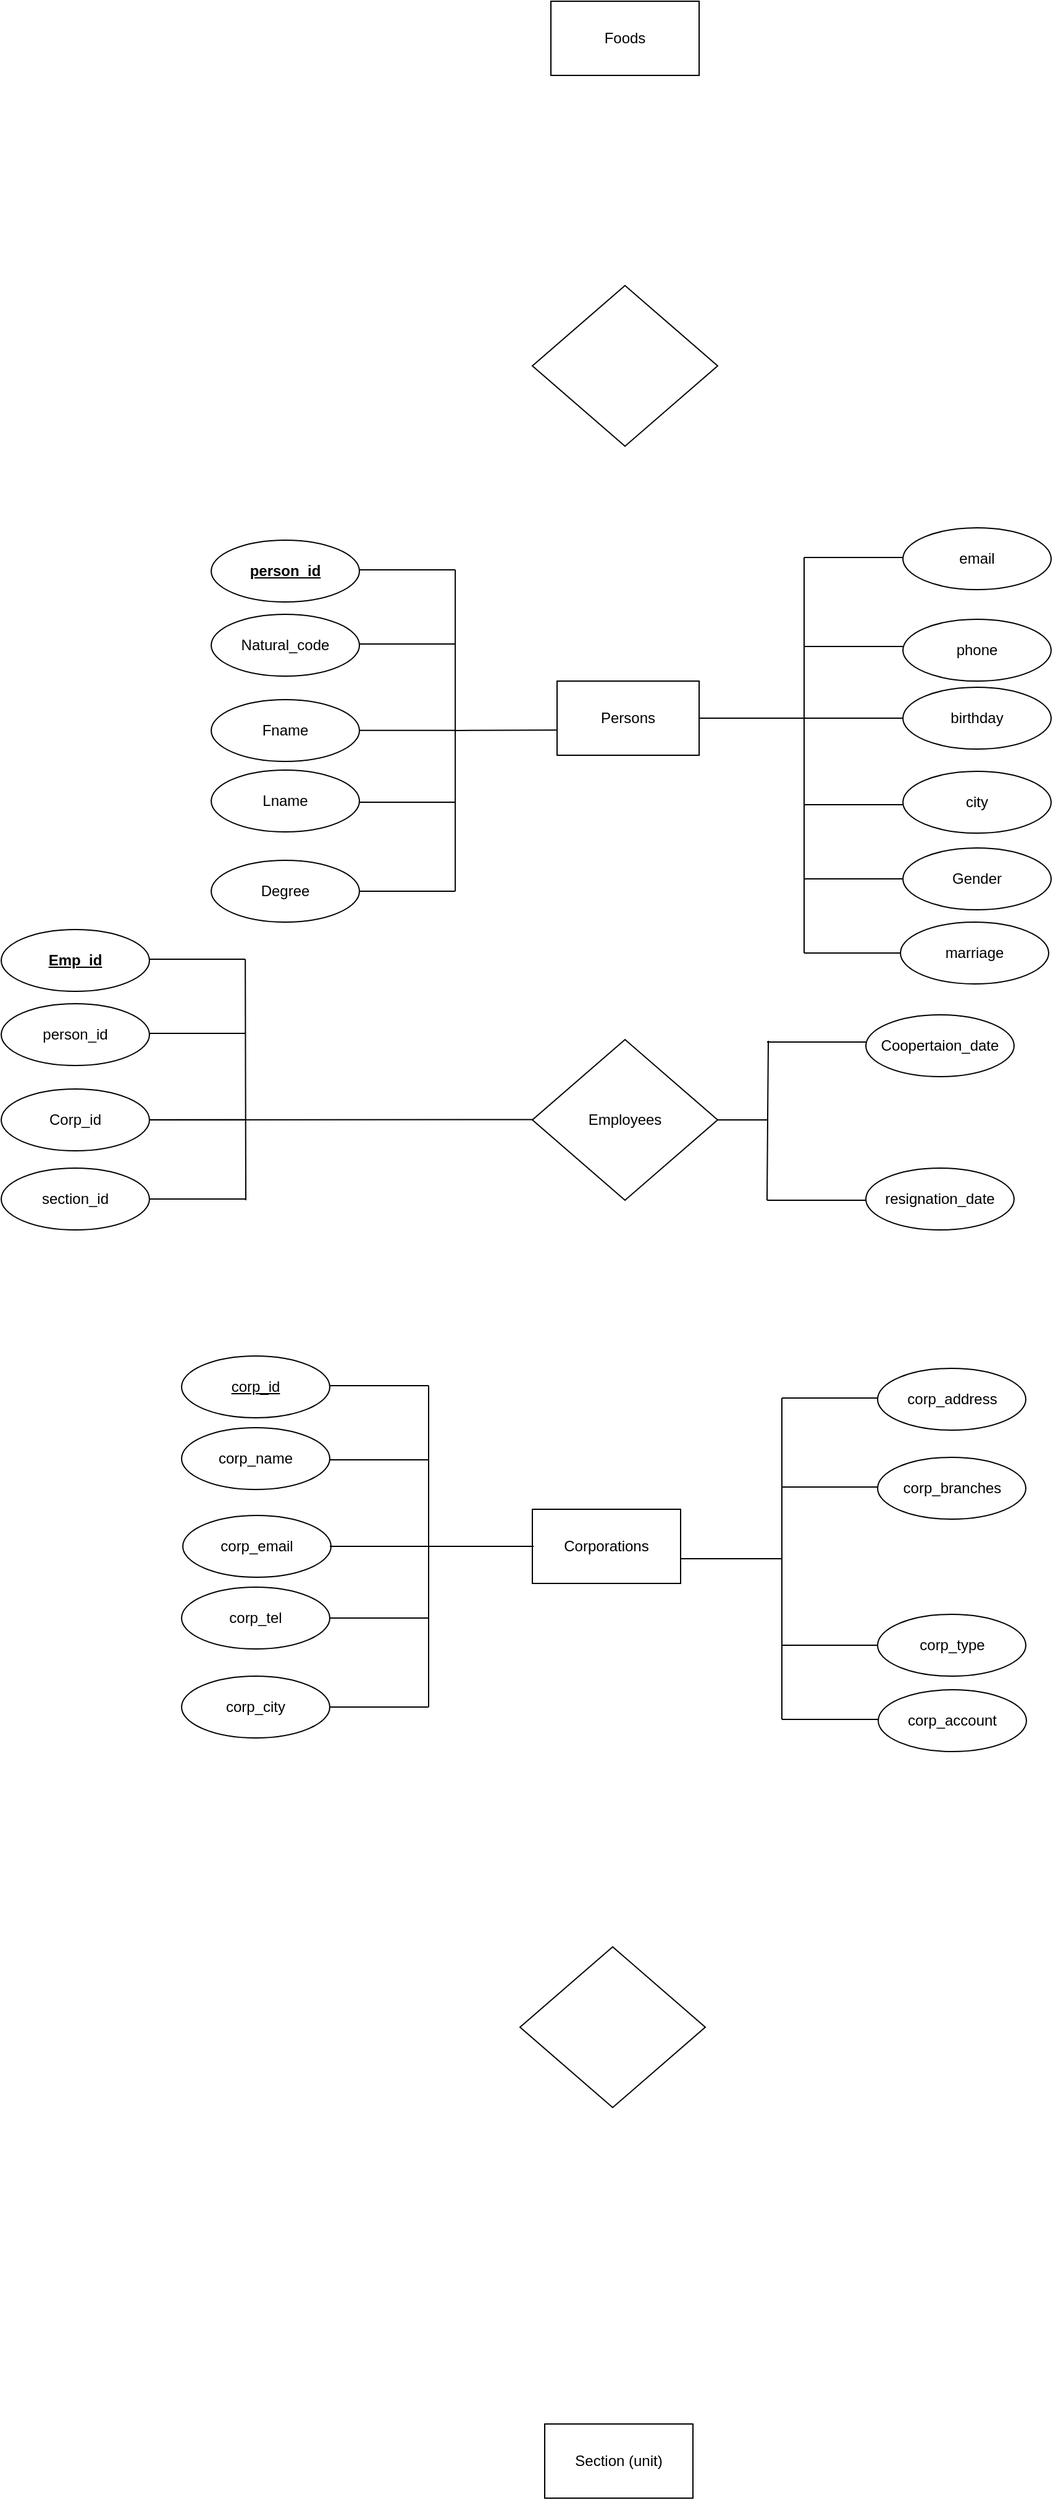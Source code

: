 <mxfile version="13.7.3" type="device"><diagram id="wtGq_-9mZk1zP9prfFVI" name="Page-1"><mxGraphModel dx="2513" dy="2161" grid="1" gridSize="10" guides="1" tooltips="1" connect="1" arrows="1" fold="1" page="1" pageScale="1" pageWidth="1169" pageHeight="827" math="0" shadow="0"><root><mxCell id="0"/><mxCell id="1" parent="0"/><mxCell id="yR6ZwjCZ-auadfOtga-P-2" value="Persons" style="rounded=0;whiteSpace=wrap;html=1;" vertex="1" parent="1"><mxGeometry x="-50" y="500" width="115" height="60" as="geometry"/></mxCell><mxCell id="yR6ZwjCZ-auadfOtga-P-3" value="Corporations" style="rounded=0;whiteSpace=wrap;html=1;" vertex="1" parent="1"><mxGeometry x="-70" y="1170" width="120" height="60" as="geometry"/></mxCell><mxCell id="yR6ZwjCZ-auadfOtga-P-5" value="Section (unit)" style="rounded=0;whiteSpace=wrap;html=1;" vertex="1" parent="1"><mxGeometry x="-60" y="1910" width="120" height="60" as="geometry"/></mxCell><mxCell id="yR6ZwjCZ-auadfOtga-P-9" value="" style="rhombus;whiteSpace=wrap;html=1;" vertex="1" parent="1"><mxGeometry x="-80" y="1524" width="150" height="130" as="geometry"/></mxCell><mxCell id="yR6ZwjCZ-auadfOtga-P-1" value="Employees" style="rhombus;whiteSpace=wrap;html=1;" vertex="1" parent="1"><mxGeometry x="-70" y="790" width="150" height="130" as="geometry"/></mxCell><mxCell id="yR6ZwjCZ-auadfOtga-P-20" value="" style="rhombus;whiteSpace=wrap;html=1;" vertex="1" parent="1"><mxGeometry x="-70" y="180" width="150" height="130" as="geometry"/></mxCell><mxCell id="yR6ZwjCZ-auadfOtga-P-38" value="Foods" style="rounded=0;whiteSpace=wrap;html=1;" vertex="1" parent="1"><mxGeometry x="-55" y="-50" width="120" height="60" as="geometry"/></mxCell><mxCell id="yR6ZwjCZ-auadfOtga-P-40" value="&lt;u&gt;&lt;b&gt;person_id&lt;/b&gt;&lt;/u&gt;" style="ellipse;whiteSpace=wrap;html=1;" vertex="1" parent="1"><mxGeometry x="-330" y="386" width="120" height="50" as="geometry"/></mxCell><mxCell id="yR6ZwjCZ-auadfOtga-P-42" value="Natural_code" style="ellipse;whiteSpace=wrap;html=1;" vertex="1" parent="1"><mxGeometry x="-330" y="446" width="120" height="50" as="geometry"/></mxCell><mxCell id="yR6ZwjCZ-auadfOtga-P-45" value="Fname" style="ellipse;whiteSpace=wrap;html=1;" vertex="1" parent="1"><mxGeometry x="-330" y="515" width="120" height="50" as="geometry"/></mxCell><mxCell id="yR6ZwjCZ-auadfOtga-P-46" value="Lname" style="ellipse;whiteSpace=wrap;html=1;" vertex="1" parent="1"><mxGeometry x="-330" y="572" width="120" height="50" as="geometry"/></mxCell><mxCell id="yR6ZwjCZ-auadfOtga-P-47" value="Degree" style="ellipse;whiteSpace=wrap;html=1;" vertex="1" parent="1"><mxGeometry x="-330" y="645" width="120" height="50" as="geometry"/></mxCell><mxCell id="yR6ZwjCZ-auadfOtga-P-48" value="email" style="ellipse;whiteSpace=wrap;html=1;" vertex="1" parent="1"><mxGeometry x="230" y="376" width="120" height="50" as="geometry"/></mxCell><mxCell id="yR6ZwjCZ-auadfOtga-P-50" value="phone" style="ellipse;whiteSpace=wrap;html=1;" vertex="1" parent="1"><mxGeometry x="230" y="450" width="120" height="50" as="geometry"/></mxCell><mxCell id="yR6ZwjCZ-auadfOtga-P-51" value="birthday" style="ellipse;whiteSpace=wrap;html=1;" vertex="1" parent="1"><mxGeometry x="230" y="505" width="120" height="50" as="geometry"/></mxCell><mxCell id="yR6ZwjCZ-auadfOtga-P-52" value="city" style="ellipse;whiteSpace=wrap;html=1;" vertex="1" parent="1"><mxGeometry x="230" y="573" width="120" height="50" as="geometry"/></mxCell><mxCell id="yR6ZwjCZ-auadfOtga-P-53" value="Gender" style="ellipse;whiteSpace=wrap;html=1;" vertex="1" parent="1"><mxGeometry x="230" y="635" width="120" height="50" as="geometry"/></mxCell><mxCell id="yR6ZwjCZ-auadfOtga-P-54" value="marriage" style="ellipse;whiteSpace=wrap;html=1;" vertex="1" parent="1"><mxGeometry x="228" y="695" width="120" height="50" as="geometry"/></mxCell><mxCell id="yR6ZwjCZ-auadfOtga-P-72" value="" style="group" vertex="1" connectable="0" parent="1"><mxGeometry x="-210" y="410" width="160" height="260" as="geometry"/></mxCell><mxCell id="yR6ZwjCZ-auadfOtga-P-73" value="" style="endArrow=none;html=1;" edge="1" parent="yR6ZwjCZ-auadfOtga-P-72"><mxGeometry width="50" height="50" relative="1" as="geometry"><mxPoint x="77.576" y="130.0" as="sourcePoint"/><mxPoint x="160" y="129.58" as="targetPoint"/></mxGeometry></mxCell><mxCell id="yR6ZwjCZ-auadfOtga-P-74" value="" style="group" vertex="1" connectable="0" parent="yR6ZwjCZ-auadfOtga-P-72"><mxGeometry width="77.576" height="260" as="geometry"/></mxCell><mxCell id="yR6ZwjCZ-auadfOtga-P-75" value="" style="endArrow=none;html=1;" edge="1" parent="yR6ZwjCZ-auadfOtga-P-74"><mxGeometry width="50" height="50" relative="1" as="geometry"><mxPoint x="77.576" y="3.411e-13" as="sourcePoint"/><mxPoint x="77.576" y="260" as="targetPoint"/></mxGeometry></mxCell><mxCell id="yR6ZwjCZ-auadfOtga-P-76" value="" style="endArrow=none;html=1;" edge="1" parent="yR6ZwjCZ-auadfOtga-P-74"><mxGeometry width="50" height="50" relative="1" as="geometry"><mxPoint as="sourcePoint"/><mxPoint x="77.576" as="targetPoint"/></mxGeometry></mxCell><mxCell id="yR6ZwjCZ-auadfOtga-P-77" value="" style="endArrow=none;html=1;" edge="1" parent="yR6ZwjCZ-auadfOtga-P-74"><mxGeometry width="50" height="50" relative="1" as="geometry"><mxPoint y="60.0" as="sourcePoint"/><mxPoint x="77.576" y="60.0" as="targetPoint"/></mxGeometry></mxCell><mxCell id="yR6ZwjCZ-auadfOtga-P-78" value="" style="endArrow=none;html=1;" edge="1" parent="yR6ZwjCZ-auadfOtga-P-74"><mxGeometry width="50" height="50" relative="1" as="geometry"><mxPoint y="129.83" as="sourcePoint"/><mxPoint x="77.576" y="129.83" as="targetPoint"/></mxGeometry></mxCell><mxCell id="yR6ZwjCZ-auadfOtga-P-79" value="" style="endArrow=none;html=1;" edge="1" parent="yR6ZwjCZ-auadfOtga-P-74"><mxGeometry width="50" height="50" relative="1" as="geometry"><mxPoint y="188.0" as="sourcePoint"/><mxPoint x="77.576" y="188.0" as="targetPoint"/></mxGeometry></mxCell><mxCell id="yR6ZwjCZ-auadfOtga-P-80" value="" style="endArrow=none;html=1;" edge="1" parent="yR6ZwjCZ-auadfOtga-P-74"><mxGeometry width="50" height="50" relative="1" as="geometry"><mxPoint y="260.0" as="sourcePoint"/><mxPoint x="77.576" y="260.0" as="targetPoint"/></mxGeometry></mxCell><mxCell id="yR6ZwjCZ-auadfOtga-P-100" value="" style="endArrow=none;html=1;" edge="1" parent="1"><mxGeometry width="50" height="50" relative="1" as="geometry"><mxPoint x="150" y="720" as="sourcePoint"/><mxPoint x="228" y="720" as="targetPoint"/></mxGeometry></mxCell><mxCell id="yR6ZwjCZ-auadfOtga-P-108" value="corp_city" style="ellipse;whiteSpace=wrap;html=1;" vertex="1" parent="1"><mxGeometry x="-354" y="1305" width="120" height="50" as="geometry"/></mxCell><mxCell id="yR6ZwjCZ-auadfOtga-P-109" value="corp_tel" style="ellipse;whiteSpace=wrap;html=1;" vertex="1" parent="1"><mxGeometry x="-354" y="1233" width="120" height="50" as="geometry"/></mxCell><mxCell id="yR6ZwjCZ-auadfOtga-P-110" value="&lt;u&gt;corp_id&lt;/u&gt;" style="ellipse;whiteSpace=wrap;html=1;" vertex="1" parent="1"><mxGeometry x="-354" y="1046" width="120" height="50" as="geometry"/></mxCell><mxCell id="yR6ZwjCZ-auadfOtga-P-112" value="corp_name" style="ellipse;whiteSpace=wrap;html=1;" vertex="1" parent="1"><mxGeometry x="-354" y="1104" width="120" height="50" as="geometry"/></mxCell><mxCell id="yR6ZwjCZ-auadfOtga-P-113" value="corp_email" style="ellipse;whiteSpace=wrap;html=1;" vertex="1" parent="1"><mxGeometry x="-353" y="1175" width="120" height="50" as="geometry"/></mxCell><mxCell id="yR6ZwjCZ-auadfOtga-P-129" value="" style="group;rotation=-180;container=1;" vertex="1" connectable="0" parent="1"><mxGeometry x="50" y="1080" width="160" height="260" as="geometry"/></mxCell><mxCell id="yR6ZwjCZ-auadfOtga-P-130" value="" style="endArrow=none;html=1;" edge="1" parent="yR6ZwjCZ-auadfOtga-P-129"><mxGeometry width="50" height="50" relative="1" as="geometry"><mxPoint x="82" y="130" as="sourcePoint"/><mxPoint y="130" as="targetPoint"/></mxGeometry></mxCell><mxCell id="yR6ZwjCZ-auadfOtga-P-131" value="" style="group;rotation=-180;container=1;" vertex="1" connectable="0" parent="yR6ZwjCZ-auadfOtga-P-129"><mxGeometry x="82" width="77.576" height="260" as="geometry"/></mxCell><mxCell id="yR6ZwjCZ-auadfOtga-P-132" value="" style="endArrow=none;html=1;" edge="1" parent="yR6ZwjCZ-auadfOtga-P-131"><mxGeometry width="50" height="50" relative="1" as="geometry"><mxPoint y="260" as="sourcePoint"/><mxPoint as="targetPoint"/></mxGeometry></mxCell><mxCell id="yR6ZwjCZ-auadfOtga-P-133" value="" style="endArrow=none;html=1;" edge="1" parent="yR6ZwjCZ-auadfOtga-P-131"><mxGeometry width="50" height="50" relative="1" as="geometry"><mxPoint x="78" y="260" as="sourcePoint"/><mxPoint y="260" as="targetPoint"/></mxGeometry></mxCell><mxCell id="yR6ZwjCZ-auadfOtga-P-134" value="" style="endArrow=none;html=1;" edge="1" parent="yR6ZwjCZ-auadfOtga-P-131"><mxGeometry width="50" height="50" relative="1" as="geometry"><mxPoint x="78" y="200" as="sourcePoint"/><mxPoint y="200" as="targetPoint"/></mxGeometry></mxCell><mxCell id="yR6ZwjCZ-auadfOtga-P-136" value="" style="endArrow=none;html=1;" edge="1" parent="yR6ZwjCZ-auadfOtga-P-131"><mxGeometry width="50" height="50" relative="1" as="geometry"><mxPoint x="78" y="72" as="sourcePoint"/><mxPoint y="72" as="targetPoint"/></mxGeometry></mxCell><mxCell id="yR6ZwjCZ-auadfOtga-P-137" value="" style="endArrow=none;html=1;" edge="1" parent="yR6ZwjCZ-auadfOtga-P-131"><mxGeometry width="50" height="50" relative="1" as="geometry"><mxPoint x="78" as="sourcePoint"/><mxPoint as="targetPoint"/></mxGeometry></mxCell><mxCell id="yR6ZwjCZ-auadfOtga-P-141" value="" style="group" vertex="1" connectable="0" parent="1"><mxGeometry x="209.5" y="1056" width="120.5" height="310" as="geometry"/></mxCell><mxCell id="yR6ZwjCZ-auadfOtga-P-116" value="corp_account" style="ellipse;whiteSpace=wrap;html=1;" vertex="1" parent="yR6ZwjCZ-auadfOtga-P-141"><mxGeometry x="0.5" y="260" width="120" height="50" as="geometry"/></mxCell><mxCell id="yR6ZwjCZ-auadfOtga-P-117" value="corp_address" style="ellipse;whiteSpace=wrap;html=1;" vertex="1" parent="yR6ZwjCZ-auadfOtga-P-141"><mxGeometry width="120" height="50" as="geometry"/></mxCell><mxCell id="yR6ZwjCZ-auadfOtga-P-118" value="corp_branches" style="ellipse;whiteSpace=wrap;html=1;" vertex="1" parent="yR6ZwjCZ-auadfOtga-P-141"><mxGeometry y="72" width="120" height="50" as="geometry"/></mxCell><mxCell id="yR6ZwjCZ-auadfOtga-P-119" value="corp_type" style="ellipse;whiteSpace=wrap;html=1;" vertex="1" parent="yR6ZwjCZ-auadfOtga-P-141"><mxGeometry y="199" width="120" height="50" as="geometry"/></mxCell><mxCell id="yR6ZwjCZ-auadfOtga-P-151" value="" style="group" vertex="1" connectable="0" parent="1"><mxGeometry x="65.0" y="400.0" width="165.0" height="320.0" as="geometry"/></mxCell><mxCell id="yR6ZwjCZ-auadfOtga-P-71" value="" style="group;rotation=-180;" vertex="1" connectable="0" parent="yR6ZwjCZ-auadfOtga-P-151"><mxGeometry x="1.421e-14" y="1.137e-13" width="165.0" height="260.0" as="geometry"/></mxCell><mxCell id="yR6ZwjCZ-auadfOtga-P-56" value="" style="endArrow=none;html=1;" edge="1" parent="yR6ZwjCZ-auadfOtga-P-71"><mxGeometry width="50" height="50" relative="1" as="geometry"><mxPoint x="85" y="130" as="sourcePoint"/><mxPoint y="130" as="targetPoint"/></mxGeometry></mxCell><mxCell id="yR6ZwjCZ-auadfOtga-P-63" value="" style="group;rotation=-180;" vertex="1" connectable="0" parent="yR6ZwjCZ-auadfOtga-P-71"><mxGeometry x="85" width="80.0" height="260.0" as="geometry"/></mxCell><mxCell id="yR6ZwjCZ-auadfOtga-P-57" value="" style="endArrow=none;html=1;" edge="1" parent="yR6ZwjCZ-auadfOtga-P-63"><mxGeometry width="50" height="50" relative="1" as="geometry"><mxPoint y="260" as="sourcePoint"/><mxPoint as="targetPoint"/></mxGeometry></mxCell><mxCell id="yR6ZwjCZ-auadfOtga-P-58" value="" style="endArrow=none;html=1;" edge="1" parent="yR6ZwjCZ-auadfOtga-P-63"><mxGeometry width="50" height="50" relative="1" as="geometry"><mxPoint x="80" y="260" as="sourcePoint"/><mxPoint y="260" as="targetPoint"/></mxGeometry></mxCell><mxCell id="yR6ZwjCZ-auadfOtga-P-59" value="" style="endArrow=none;html=1;" edge="1" parent="yR6ZwjCZ-auadfOtga-P-63"><mxGeometry width="50" height="50" relative="1" as="geometry"><mxPoint x="80" y="200" as="sourcePoint"/><mxPoint y="200" as="targetPoint"/></mxGeometry></mxCell><mxCell id="yR6ZwjCZ-auadfOtga-P-60" value="" style="endArrow=none;html=1;" edge="1" parent="yR6ZwjCZ-auadfOtga-P-63"><mxGeometry width="50" height="50" relative="1" as="geometry"><mxPoint x="80" y="130" as="sourcePoint"/><mxPoint y="130" as="targetPoint"/></mxGeometry></mxCell><mxCell id="yR6ZwjCZ-auadfOtga-P-61" value="" style="endArrow=none;html=1;" edge="1" parent="yR6ZwjCZ-auadfOtga-P-63"><mxGeometry width="50" height="50" relative="1" as="geometry"><mxPoint x="80" y="72" as="sourcePoint"/><mxPoint y="72" as="targetPoint"/></mxGeometry></mxCell><mxCell id="yR6ZwjCZ-auadfOtga-P-62" value="" style="endArrow=none;html=1;" edge="1" parent="yR6ZwjCZ-auadfOtga-P-63"><mxGeometry width="50" height="50" relative="1" as="geometry"><mxPoint x="80" as="sourcePoint"/><mxPoint as="targetPoint"/></mxGeometry></mxCell><mxCell id="yR6ZwjCZ-auadfOtga-P-99" value="" style="endArrow=none;html=1;" edge="1" parent="yR6ZwjCZ-auadfOtga-P-151"><mxGeometry width="50" height="50" relative="1" as="geometry"><mxPoint x="85.0" y="320.0" as="sourcePoint"/><mxPoint x="85.0" y="260.0" as="targetPoint"/></mxGeometry></mxCell><mxCell id="yR6ZwjCZ-auadfOtga-P-152" value="" style="group;rotation=-180;container=1;" vertex="1" connectable="0" parent="1"><mxGeometry x="-234.0" y="1010.0" width="165.0" height="320.0" as="geometry"/></mxCell><mxCell id="yR6ZwjCZ-auadfOtga-P-153" value="" style="group;rotation=-360;" vertex="1" connectable="0" parent="yR6ZwjCZ-auadfOtga-P-152"><mxGeometry y="60" width="165.0" height="260.0" as="geometry"/></mxCell><mxCell id="yR6ZwjCZ-auadfOtga-P-154" value="" style="endArrow=none;html=1;" edge="1" parent="yR6ZwjCZ-auadfOtga-P-153"><mxGeometry width="50" height="50" relative="1" as="geometry"><mxPoint x="80" y="130" as="sourcePoint"/><mxPoint x="165" y="130" as="targetPoint"/></mxGeometry></mxCell><mxCell id="yR6ZwjCZ-auadfOtga-P-155" value="" style="group;rotation=-360;" vertex="1" connectable="0" parent="yR6ZwjCZ-auadfOtga-P-153"><mxGeometry width="80.0" height="260.0" as="geometry"/></mxCell><mxCell id="yR6ZwjCZ-auadfOtga-P-156" value="" style="endArrow=none;html=1;" edge="1" parent="yR6ZwjCZ-auadfOtga-P-155"><mxGeometry width="50" height="50" relative="1" as="geometry"><mxPoint x="80" as="sourcePoint"/><mxPoint x="80" y="260" as="targetPoint"/></mxGeometry></mxCell><mxCell id="yR6ZwjCZ-auadfOtga-P-157" value="" style="endArrow=none;html=1;" edge="1" parent="yR6ZwjCZ-auadfOtga-P-155"><mxGeometry width="50" height="50" relative="1" as="geometry"><mxPoint as="sourcePoint"/><mxPoint x="80" as="targetPoint"/></mxGeometry></mxCell><mxCell id="yR6ZwjCZ-auadfOtga-P-158" value="" style="endArrow=none;html=1;" edge="1" parent="yR6ZwjCZ-auadfOtga-P-155"><mxGeometry width="50" height="50" relative="1" as="geometry"><mxPoint y="60" as="sourcePoint"/><mxPoint x="80" y="60" as="targetPoint"/></mxGeometry></mxCell><mxCell id="yR6ZwjCZ-auadfOtga-P-159" value="" style="endArrow=none;html=1;" edge="1" parent="yR6ZwjCZ-auadfOtga-P-155"><mxGeometry width="50" height="50" relative="1" as="geometry"><mxPoint y="130" as="sourcePoint"/><mxPoint x="80" y="130" as="targetPoint"/></mxGeometry></mxCell><mxCell id="yR6ZwjCZ-auadfOtga-P-160" value="" style="endArrow=none;html=1;" edge="1" parent="yR6ZwjCZ-auadfOtga-P-155"><mxGeometry width="50" height="50" relative="1" as="geometry"><mxPoint y="188" as="sourcePoint"/><mxPoint x="80" y="188" as="targetPoint"/></mxGeometry></mxCell><mxCell id="yR6ZwjCZ-auadfOtga-P-161" value="" style="endArrow=none;html=1;" edge="1" parent="yR6ZwjCZ-auadfOtga-P-155"><mxGeometry width="50" height="50" relative="1" as="geometry"><mxPoint y="260" as="sourcePoint"/><mxPoint x="80" y="260" as="targetPoint"/></mxGeometry></mxCell><mxCell id="yR6ZwjCZ-auadfOtga-P-165" value="Coopertaion_date" style="ellipse;whiteSpace=wrap;html=1;" vertex="1" parent="1"><mxGeometry x="200" y="770" width="120" height="50" as="geometry"/></mxCell><mxCell id="yR6ZwjCZ-auadfOtga-P-167" value="resignation_date" style="ellipse;whiteSpace=wrap;html=1;" vertex="1" parent="1"><mxGeometry x="200" y="894" width="120" height="50" as="geometry"/></mxCell><mxCell id="yR6ZwjCZ-auadfOtga-P-172" value="" style="endArrow=none;html=1;entryX=1;entryY=0.5;entryDx=0;entryDy=0;" edge="1" parent="1" target="yR6ZwjCZ-auadfOtga-P-1"><mxGeometry width="50" height="50" relative="1" as="geometry"><mxPoint x="120" y="855" as="sourcePoint"/><mxPoint x="330" y="865.0" as="targetPoint"/></mxGeometry></mxCell><mxCell id="yR6ZwjCZ-auadfOtga-P-198" value="&lt;u&gt;&lt;b&gt;Emp_id&lt;/b&gt;&lt;/u&gt;" style="ellipse;whiteSpace=wrap;html=1;" vertex="1" parent="1"><mxGeometry x="-500" y="701" width="120" height="50" as="geometry"/></mxCell><mxCell id="yR6ZwjCZ-auadfOtga-P-199" value="person_id" style="ellipse;whiteSpace=wrap;html=1;" vertex="1" parent="1"><mxGeometry x="-500" y="761" width="120" height="50" as="geometry"/></mxCell><mxCell id="yR6ZwjCZ-auadfOtga-P-200" value="Corp_id" style="ellipse;whiteSpace=wrap;html=1;" vertex="1" parent="1"><mxGeometry x="-500" y="830" width="120" height="50" as="geometry"/></mxCell><mxCell id="yR6ZwjCZ-auadfOtga-P-201" value="section_id" style="ellipse;whiteSpace=wrap;html=1;" vertex="1" parent="1"><mxGeometry x="-500" y="894" width="120" height="50" as="geometry"/></mxCell><mxCell id="yR6ZwjCZ-auadfOtga-P-204" value="" style="group;container=1;" vertex="1" connectable="0" parent="1"><mxGeometry x="-380" y="725" width="77.576" height="260" as="geometry"/></mxCell><mxCell id="yR6ZwjCZ-auadfOtga-P-205" value="" style="endArrow=none;html=1;" edge="1" parent="yR6ZwjCZ-auadfOtga-P-204"><mxGeometry width="50" height="50" relative="1" as="geometry"><mxPoint x="77.576" y="3.411e-13" as="sourcePoint"/><mxPoint x="78" y="195" as="targetPoint"/></mxGeometry></mxCell><mxCell id="yR6ZwjCZ-auadfOtga-P-206" value="" style="endArrow=none;html=1;" edge="1" parent="yR6ZwjCZ-auadfOtga-P-204"><mxGeometry width="50" height="50" relative="1" as="geometry"><mxPoint as="sourcePoint"/><mxPoint x="77.576" as="targetPoint"/></mxGeometry></mxCell><mxCell id="yR6ZwjCZ-auadfOtga-P-207" value="" style="endArrow=none;html=1;" edge="1" parent="yR6ZwjCZ-auadfOtga-P-204"><mxGeometry width="50" height="50" relative="1" as="geometry"><mxPoint y="60.0" as="sourcePoint"/><mxPoint x="77.576" y="60.0" as="targetPoint"/></mxGeometry></mxCell><mxCell id="yR6ZwjCZ-auadfOtga-P-208" value="" style="endArrow=none;html=1;" edge="1" parent="yR6ZwjCZ-auadfOtga-P-204"><mxGeometry width="50" height="50" relative="1" as="geometry"><mxPoint y="129.83" as="sourcePoint"/><mxPoint x="77.576" y="129.83" as="targetPoint"/></mxGeometry></mxCell><mxCell id="yR6ZwjCZ-auadfOtga-P-209" value="" style="endArrow=none;html=1;" edge="1" parent="yR6ZwjCZ-auadfOtga-P-204"><mxGeometry width="50" height="50" relative="1" as="geometry"><mxPoint y="194.0" as="sourcePoint"/><mxPoint x="77.576" y="194.0" as="targetPoint"/></mxGeometry></mxCell><mxCell id="yR6ZwjCZ-auadfOtga-P-211" value="" style="endArrow=none;html=1;entryX=1;entryY=0.5;entryDx=0;entryDy=0;" edge="1" parent="1" target="yR6ZwjCZ-auadfOtga-P-200"><mxGeometry width="50" height="50" relative="1" as="geometry"><mxPoint x="-69" y="854.71" as="sourcePoint"/><mxPoint x="-299" y="853.3" as="targetPoint"/></mxGeometry></mxCell><mxCell id="yR6ZwjCZ-auadfOtga-P-174" value="" style="endArrow=none;html=1;" edge="1" parent="1"><mxGeometry width="50" height="50" relative="1" as="geometry"><mxPoint x="120" y="920" as="sourcePoint"/><mxPoint x="121.0" y="791.0" as="targetPoint"/></mxGeometry></mxCell><mxCell id="yR6ZwjCZ-auadfOtga-P-179" value="" style="endArrow=none;html=1;" edge="1" parent="1"><mxGeometry width="50" height="50" relative="1" as="geometry"><mxPoint x="200.0" y="792.0" as="sourcePoint"/><mxPoint x="120.0" y="792.0" as="targetPoint"/></mxGeometry></mxCell><mxCell id="yR6ZwjCZ-auadfOtga-P-175" value="" style="endArrow=none;html=1;" edge="1" parent="1"><mxGeometry width="50" height="50" relative="1" as="geometry"><mxPoint x="200.0" y="920.0" as="sourcePoint"/><mxPoint x="120.0" y="920.0" as="targetPoint"/></mxGeometry></mxCell></root></mxGraphModel></diagram></mxfile>